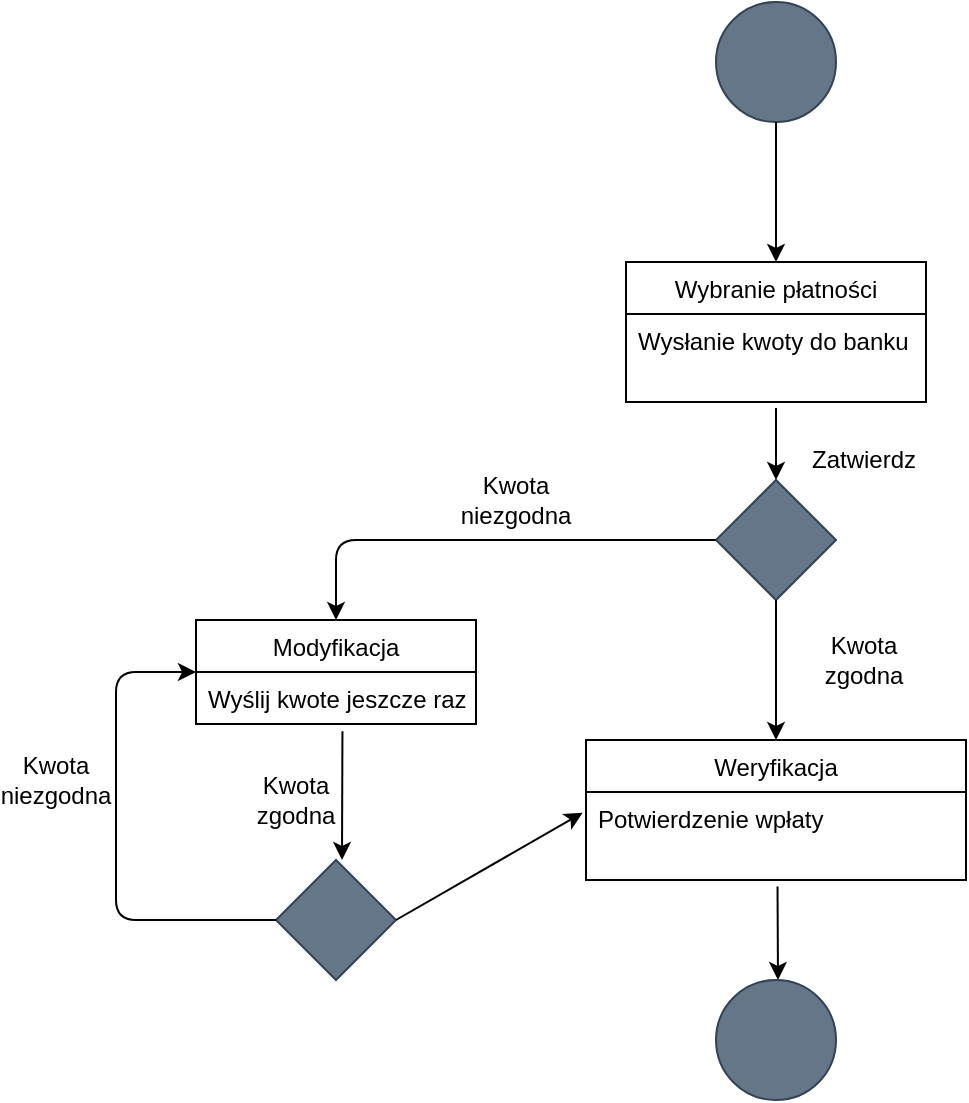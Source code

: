 <mxfile version="14.7.3" type="device"><diagram id="1JhF3MeDjoIWAksZ7CIz" name="Page-1"><mxGraphModel dx="1038" dy="523" grid="1" gridSize="10" guides="1" tooltips="1" connect="1" arrows="1" fold="1" page="1" pageScale="1" pageWidth="827" pageHeight="1169" math="0" shadow="0"><root><mxCell id="0"/><mxCell id="1" parent="0"/><mxCell id="gUTDsSy3avAB92lBZqH3-123" value="" style="ellipse;whiteSpace=wrap;html=1;aspect=fixed;fillColor=#647687;strokeColor=#314354;fontColor=#ffffff;" vertex="1" parent="1"><mxGeometry x="360" y="81" width="60" height="60" as="geometry"/></mxCell><mxCell id="gUTDsSy3avAB92lBZqH3-125" value="" style="endArrow=classic;html=1;exitX=0.5;exitY=1;exitDx=0;exitDy=0;" edge="1" parent="1" source="gUTDsSy3avAB92lBZqH3-123"><mxGeometry width="50" height="50" relative="1" as="geometry"><mxPoint x="350" y="241" as="sourcePoint"/><mxPoint x="390" y="211" as="targetPoint"/></mxGeometry></mxCell><mxCell id="gUTDsSy3avAB92lBZqH3-136" value="Wybranie płatności" style="swimlane;fontStyle=0;childLayout=stackLayout;horizontal=1;startSize=26;horizontalStack=0;resizeParent=1;resizeParentMax=0;resizeLast=0;collapsible=1;marginBottom=0;" vertex="1" parent="1"><mxGeometry x="315" y="211" width="150" height="70" as="geometry"/></mxCell><mxCell id="gUTDsSy3avAB92lBZqH3-137" value="Wysłanie kwoty do banku" style="text;strokeColor=none;fillColor=none;align=left;verticalAlign=top;spacingLeft=4;spacingRight=4;overflow=hidden;rotatable=0;points=[[0,0.5],[1,0.5]];portConstraint=eastwest;" vertex="1" parent="gUTDsSy3avAB92lBZqH3-136"><mxGeometry y="26" width="150" height="44" as="geometry"/></mxCell><mxCell id="gUTDsSy3avAB92lBZqH3-145" value="Weryfikacja" style="swimlane;fontStyle=0;childLayout=stackLayout;horizontal=1;startSize=26;horizontalStack=0;resizeParent=1;resizeParentMax=0;resizeLast=0;collapsible=1;marginBottom=0;" vertex="1" parent="1"><mxGeometry x="295" y="450" width="190" height="70" as="geometry"/></mxCell><mxCell id="gUTDsSy3avAB92lBZqH3-146" value="Potwierdzenie wpłaty" style="text;strokeColor=none;fillColor=none;align=left;verticalAlign=top;spacingLeft=4;spacingRight=4;overflow=hidden;rotatable=0;points=[[0,0.5],[1,0.5]];portConstraint=eastwest;" vertex="1" parent="gUTDsSy3avAB92lBZqH3-145"><mxGeometry y="26" width="190" height="44" as="geometry"/></mxCell><mxCell id="gUTDsSy3avAB92lBZqH3-228" value="Zatwierdz" style="text;html=1;strokeColor=none;fillColor=none;align=center;verticalAlign=middle;whiteSpace=wrap;rounded=0;" vertex="1" parent="1"><mxGeometry x="414" y="300" width="40" height="20" as="geometry"/></mxCell><mxCell id="gUTDsSy3avAB92lBZqH3-229" value="" style="rhombus;whiteSpace=wrap;html=1;fillColor=#647687;strokeColor=#314354;fontColor=#ffffff;" vertex="1" parent="1"><mxGeometry x="360" y="320" width="60" height="60" as="geometry"/></mxCell><mxCell id="gUTDsSy3avAB92lBZqH3-230" value="" style="endArrow=classic;html=1;exitX=0.5;exitY=1.068;exitDx=0;exitDy=0;exitPerimeter=0;entryX=0.5;entryY=0;entryDx=0;entryDy=0;" edge="1" parent="1" source="gUTDsSy3avAB92lBZqH3-137" target="gUTDsSy3avAB92lBZqH3-229"><mxGeometry width="50" height="50" relative="1" as="geometry"><mxPoint x="250" y="370" as="sourcePoint"/><mxPoint x="300" y="320" as="targetPoint"/></mxGeometry></mxCell><mxCell id="gUTDsSy3avAB92lBZqH3-231" value="" style="endArrow=classic;html=1;exitX=0.5;exitY=1;exitDx=0;exitDy=0;entryX=0.5;entryY=0;entryDx=0;entryDy=0;" edge="1" parent="1" source="gUTDsSy3avAB92lBZqH3-229" target="gUTDsSy3avAB92lBZqH3-145"><mxGeometry width="50" height="50" relative="1" as="geometry"><mxPoint x="470" y="400" as="sourcePoint"/><mxPoint x="520" y="350" as="targetPoint"/></mxGeometry></mxCell><mxCell id="gUTDsSy3avAB92lBZqH3-232" value="Kwota zgodna" style="text;html=1;strokeColor=none;fillColor=none;align=center;verticalAlign=middle;whiteSpace=wrap;rounded=0;" vertex="1" parent="1"><mxGeometry x="414" y="400" width="40" height="20" as="geometry"/></mxCell><mxCell id="gUTDsSy3avAB92lBZqH3-233" value="" style="endArrow=classic;html=1;exitX=0.504;exitY=1.073;exitDx=0;exitDy=0;exitPerimeter=0;" edge="1" parent="1" source="gUTDsSy3avAB92lBZqH3-146"><mxGeometry width="50" height="50" relative="1" as="geometry"><mxPoint x="370" y="640" as="sourcePoint"/><mxPoint x="391" y="570" as="targetPoint"/></mxGeometry></mxCell><mxCell id="gUTDsSy3avAB92lBZqH3-234" value="" style="ellipse;whiteSpace=wrap;html=1;aspect=fixed;fillColor=#647687;strokeColor=#314354;fontColor=#ffffff;" vertex="1" parent="1"><mxGeometry x="360" y="570" width="60" height="60" as="geometry"/></mxCell><mxCell id="gUTDsSy3avAB92lBZqH3-235" value="" style="endArrow=classic;html=1;exitX=0;exitY=0.5;exitDx=0;exitDy=0;" edge="1" parent="1" source="gUTDsSy3avAB92lBZqH3-229"><mxGeometry width="50" height="50" relative="1" as="geometry"><mxPoint x="190" y="360" as="sourcePoint"/><mxPoint x="170" y="390" as="targetPoint"/><Array as="points"><mxPoint x="170" y="350"/></Array></mxGeometry></mxCell><mxCell id="gUTDsSy3avAB92lBZqH3-236" value="Modyfikacja" style="swimlane;fontStyle=0;childLayout=stackLayout;horizontal=1;startSize=26;horizontalStack=0;resizeParent=1;resizeParentMax=0;resizeLast=0;collapsible=1;marginBottom=0;" vertex="1" parent="1"><mxGeometry x="100" y="390" width="140" height="52" as="geometry"/></mxCell><mxCell id="gUTDsSy3avAB92lBZqH3-237" value="Wyślij kwote jeszcze raz" style="text;strokeColor=none;fillColor=none;align=left;verticalAlign=top;spacingLeft=4;spacingRight=4;overflow=hidden;rotatable=0;points=[[0,0.5],[1,0.5]];portConstraint=eastwest;" vertex="1" parent="gUTDsSy3avAB92lBZqH3-236"><mxGeometry y="26" width="140" height="26" as="geometry"/></mxCell><mxCell id="gUTDsSy3avAB92lBZqH3-240" value="Kwota niezgodna" style="text;html=1;strokeColor=none;fillColor=none;align=center;verticalAlign=middle;whiteSpace=wrap;rounded=0;" vertex="1" parent="1"><mxGeometry x="240" y="320" width="40" height="20" as="geometry"/></mxCell><mxCell id="gUTDsSy3avAB92lBZqH3-241" value="" style="endArrow=classic;html=1;exitX=0.523;exitY=1.138;exitDx=0;exitDy=0;exitPerimeter=0;" edge="1" parent="1" source="gUTDsSy3avAB92lBZqH3-237"><mxGeometry width="50" height="50" relative="1" as="geometry"><mxPoint x="210" y="570" as="sourcePoint"/><mxPoint x="173" y="510" as="targetPoint"/></mxGeometry></mxCell><mxCell id="gUTDsSy3avAB92lBZqH3-242" value="" style="rhombus;whiteSpace=wrap;html=1;fillColor=#647687;strokeColor=#314354;fontColor=#ffffff;" vertex="1" parent="1"><mxGeometry x="140" y="510" width="60" height="60" as="geometry"/></mxCell><mxCell id="gUTDsSy3avAB92lBZqH3-244" value="Kwota zgodna" style="text;html=1;strokeColor=none;fillColor=none;align=center;verticalAlign=middle;whiteSpace=wrap;rounded=0;" vertex="1" parent="1"><mxGeometry x="130" y="470" width="40" height="20" as="geometry"/></mxCell><mxCell id="gUTDsSy3avAB92lBZqH3-245" value="" style="endArrow=classic;html=1;exitX=1;exitY=0.5;exitDx=0;exitDy=0;entryX=-0.009;entryY=0.236;entryDx=0;entryDy=0;entryPerimeter=0;" edge="1" parent="1" source="gUTDsSy3avAB92lBZqH3-242" target="gUTDsSy3avAB92lBZqH3-146"><mxGeometry width="50" height="50" relative="1" as="geometry"><mxPoint x="220" y="610" as="sourcePoint"/><mxPoint x="270" y="560" as="targetPoint"/></mxGeometry></mxCell><mxCell id="gUTDsSy3avAB92lBZqH3-246" value="" style="endArrow=classic;html=1;exitX=0;exitY=0.5;exitDx=0;exitDy=0;entryX=0;entryY=0.5;entryDx=0;entryDy=0;" edge="1" parent="1" source="gUTDsSy3avAB92lBZqH3-242" target="gUTDsSy3avAB92lBZqH3-236"><mxGeometry width="50" height="50" relative="1" as="geometry"><mxPoint x="40" y="550" as="sourcePoint"/><mxPoint x="60" y="410" as="targetPoint"/><Array as="points"><mxPoint x="60" y="540"/><mxPoint x="60" y="416"/></Array></mxGeometry></mxCell><mxCell id="gUTDsSy3avAB92lBZqH3-248" value="Kwota niezgodna" style="text;html=1;strokeColor=none;fillColor=none;align=center;verticalAlign=middle;whiteSpace=wrap;rounded=0;" vertex="1" parent="1"><mxGeometry x="10" y="460" width="40" height="20" as="geometry"/></mxCell></root></mxGraphModel></diagram></mxfile>
